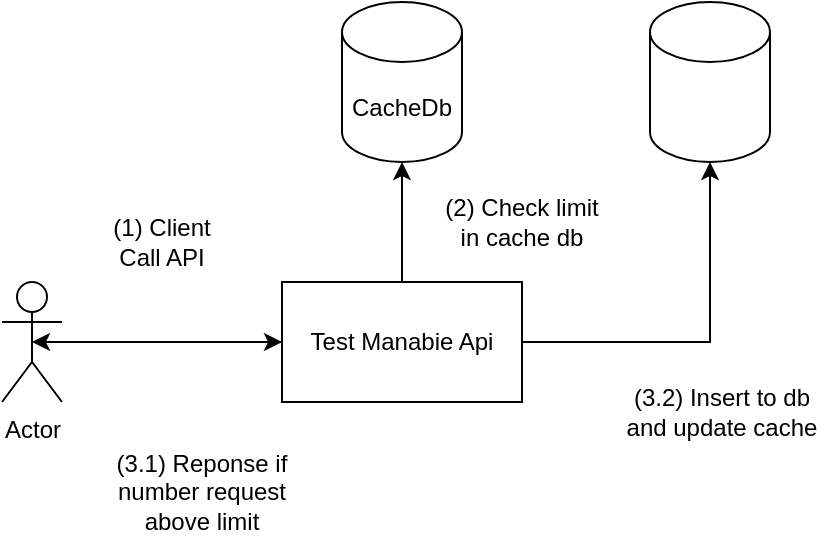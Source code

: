 <mxfile version="19.0.0" type="device"><diagram id="XrLFfMCEDOs9HGjkq39t" name="Page-1"><mxGraphModel dx="1422" dy="754" grid="1" gridSize="10" guides="1" tooltips="1" connect="1" arrows="1" fold="1" page="1" pageScale="1" pageWidth="827" pageHeight="1169" math="0" shadow="0"><root><mxCell id="0"/><mxCell id="1" parent="0"/><mxCell id="Rj4bF1nIxnRLf25Ld933-3" style="edgeStyle=orthogonalEdgeStyle;rounded=0;orthogonalLoop=1;jettySize=auto;html=1;entryX=0;entryY=0.5;entryDx=0;entryDy=0;" edge="1" parent="1" source="Rj4bF1nIxnRLf25Ld933-1" target="Rj4bF1nIxnRLf25Ld933-2"><mxGeometry relative="1" as="geometry"/></mxCell><mxCell id="Rj4bF1nIxnRLf25Ld933-1" value="Actor" style="shape=umlActor;verticalLabelPosition=bottom;verticalAlign=top;html=1;outlineConnect=0;" vertex="1" parent="1"><mxGeometry x="60" y="310" width="30" height="60" as="geometry"/></mxCell><mxCell id="Rj4bF1nIxnRLf25Ld933-7" style="edgeStyle=orthogonalEdgeStyle;rounded=0;orthogonalLoop=1;jettySize=auto;html=1;entryX=0.5;entryY=1;entryDx=0;entryDy=0;entryPerimeter=0;" edge="1" parent="1" source="Rj4bF1nIxnRLf25Ld933-2" target="Rj4bF1nIxnRLf25Ld933-4"><mxGeometry relative="1" as="geometry"/></mxCell><mxCell id="Rj4bF1nIxnRLf25Ld933-9" style="edgeStyle=orthogonalEdgeStyle;rounded=0;orthogonalLoop=1;jettySize=auto;html=1;entryX=0.5;entryY=1;entryDx=0;entryDy=0;entryPerimeter=0;" edge="1" parent="1" source="Rj4bF1nIxnRLf25Ld933-2" target="Rj4bF1nIxnRLf25Ld933-8"><mxGeometry relative="1" as="geometry"/></mxCell><mxCell id="Rj4bF1nIxnRLf25Ld933-14" style="edgeStyle=orthogonalEdgeStyle;rounded=0;orthogonalLoop=1;jettySize=auto;html=1;entryX=0.5;entryY=0.5;entryDx=0;entryDy=0;entryPerimeter=0;" edge="1" parent="1" source="Rj4bF1nIxnRLf25Ld933-2" target="Rj4bF1nIxnRLf25Ld933-1"><mxGeometry relative="1" as="geometry"/></mxCell><mxCell id="Rj4bF1nIxnRLf25Ld933-2" value="Test Manabie Api" style="rounded=0;whiteSpace=wrap;html=1;" vertex="1" parent="1"><mxGeometry x="200" y="310" width="120" height="60" as="geometry"/></mxCell><mxCell id="Rj4bF1nIxnRLf25Ld933-4" value="CacheDb" style="shape=cylinder3;whiteSpace=wrap;html=1;boundedLbl=1;backgroundOutline=1;size=15;" vertex="1" parent="1"><mxGeometry x="230" y="170" width="60" height="80" as="geometry"/></mxCell><mxCell id="Rj4bF1nIxnRLf25Ld933-8" value="" style="shape=cylinder3;whiteSpace=wrap;html=1;boundedLbl=1;backgroundOutline=1;size=15;" vertex="1" parent="1"><mxGeometry x="384" y="170" width="60" height="80" as="geometry"/></mxCell><mxCell id="Rj4bF1nIxnRLf25Ld933-10" value="(1) Client Call API" style="text;html=1;strokeColor=none;fillColor=none;align=center;verticalAlign=middle;whiteSpace=wrap;rounded=0;" vertex="1" parent="1"><mxGeometry x="110" y="270" width="60" height="40" as="geometry"/></mxCell><mxCell id="Rj4bF1nIxnRLf25Ld933-12" value="(2) Check limit in cache db" style="text;html=1;strokeColor=none;fillColor=none;align=center;verticalAlign=middle;whiteSpace=wrap;rounded=0;" vertex="1" parent="1"><mxGeometry x="280" y="260" width="80" height="40" as="geometry"/></mxCell><mxCell id="Rj4bF1nIxnRLf25Ld933-13" value="(3.1) Reponse if number request above limit" style="text;html=1;strokeColor=none;fillColor=none;align=center;verticalAlign=middle;whiteSpace=wrap;rounded=0;" vertex="1" parent="1"><mxGeometry x="110" y="390" width="100" height="50" as="geometry"/></mxCell><mxCell id="Rj4bF1nIxnRLf25Ld933-15" value="(3.2) Insert to db and update cache" style="text;html=1;strokeColor=none;fillColor=none;align=center;verticalAlign=middle;whiteSpace=wrap;rounded=0;" vertex="1" parent="1"><mxGeometry x="370" y="350" width="100" height="50" as="geometry"/></mxCell></root></mxGraphModel></diagram></mxfile>
